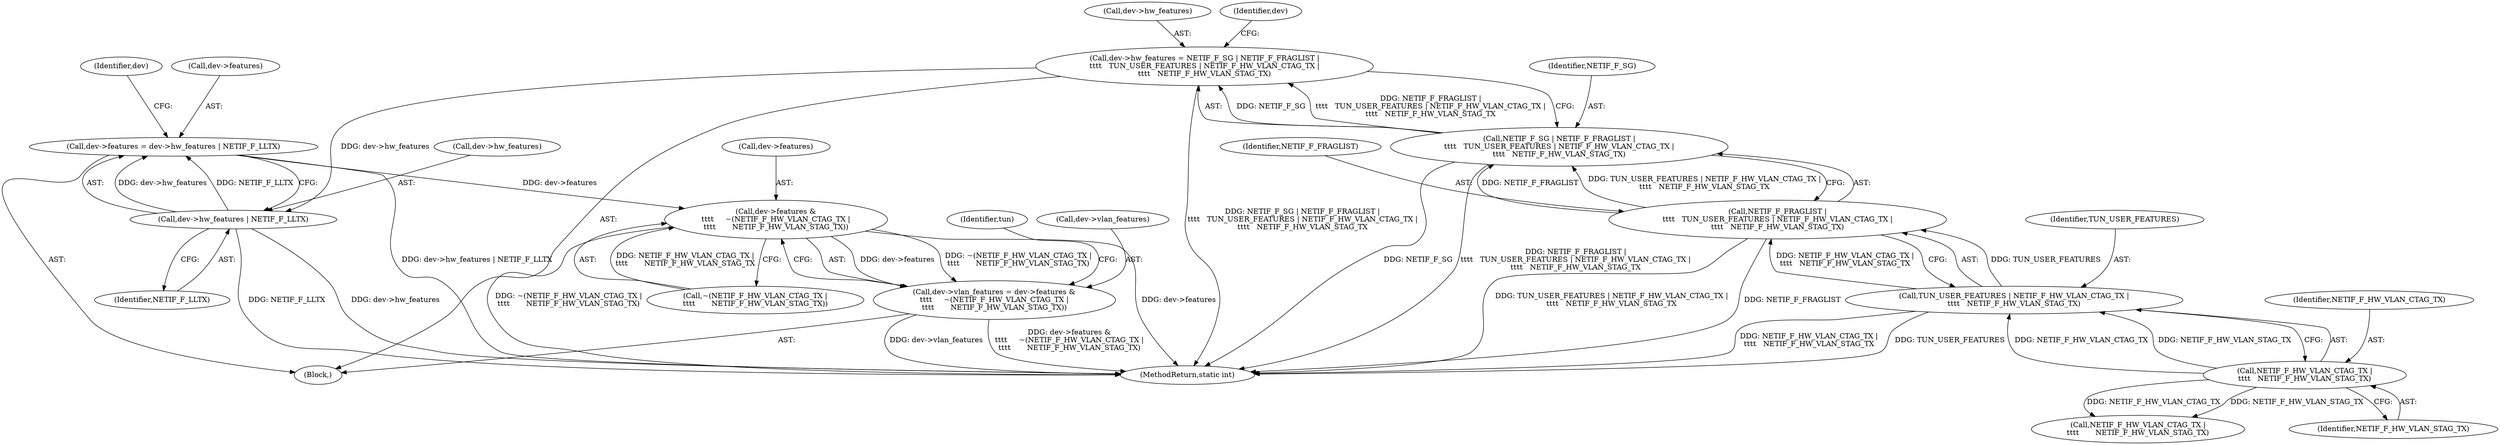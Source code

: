 digraph "0_linux_5c25f65fd1e42685f7ccd80e0621829c105785d9@pointer" {
"1000484" [label="(Call,dev->features = dev->hw_features | NETIF_F_LLTX)"];
"1000488" [label="(Call,dev->hw_features | NETIF_F_LLTX)"];
"1000471" [label="(Call,dev->hw_features = NETIF_F_SG | NETIF_F_FRAGLIST |\n\t\t\t\t   TUN_USER_FEATURES | NETIF_F_HW_VLAN_CTAG_TX |\n\t\t\t\t   NETIF_F_HW_VLAN_STAG_TX)"];
"1000475" [label="(Call,NETIF_F_SG | NETIF_F_FRAGLIST |\n\t\t\t\t   TUN_USER_FEATURES | NETIF_F_HW_VLAN_CTAG_TX |\n\t\t\t\t   NETIF_F_HW_VLAN_STAG_TX)"];
"1000477" [label="(Call,NETIF_F_FRAGLIST |\n\t\t\t\t   TUN_USER_FEATURES | NETIF_F_HW_VLAN_CTAG_TX |\n\t\t\t\t   NETIF_F_HW_VLAN_STAG_TX)"];
"1000479" [label="(Call,TUN_USER_FEATURES | NETIF_F_HW_VLAN_CTAG_TX |\n\t\t\t\t   NETIF_F_HW_VLAN_STAG_TX)"];
"1000481" [label="(Call,NETIF_F_HW_VLAN_CTAG_TX |\n\t\t\t\t   NETIF_F_HW_VLAN_STAG_TX)"];
"1000497" [label="(Call,dev->features &\n\t\t\t\t     ~(NETIF_F_HW_VLAN_CTAG_TX |\n\t\t\t\t       NETIF_F_HW_VLAN_STAG_TX))"];
"1000493" [label="(Call,dev->vlan_features = dev->features &\n\t\t\t\t     ~(NETIF_F_HW_VLAN_CTAG_TX |\n\t\t\t\t       NETIF_F_HW_VLAN_STAG_TX))"];
"1000596" [label="(MethodReturn,static int)"];
"1000489" [label="(Call,dev->hw_features)"];
"1000508" [label="(Identifier,tun)"];
"1000495" [label="(Identifier,dev)"];
"1000472" [label="(Call,dev->hw_features)"];
"1000486" [label="(Identifier,dev)"];
"1000492" [label="(Identifier,NETIF_F_LLTX)"];
"1000258" [label="(Block,)"];
"1000498" [label="(Call,dev->features)"];
"1000485" [label="(Call,dev->features)"];
"1000494" [label="(Call,dev->vlan_features)"];
"1000476" [label="(Identifier,NETIF_F_SG)"];
"1000497" [label="(Call,dev->features &\n\t\t\t\t     ~(NETIF_F_HW_VLAN_CTAG_TX |\n\t\t\t\t       NETIF_F_HW_VLAN_STAG_TX))"];
"1000480" [label="(Identifier,TUN_USER_FEATURES)"];
"1000502" [label="(Call,NETIF_F_HW_VLAN_CTAG_TX |\n\t\t\t\t       NETIF_F_HW_VLAN_STAG_TX)"];
"1000478" [label="(Identifier,NETIF_F_FRAGLIST)"];
"1000477" [label="(Call,NETIF_F_FRAGLIST |\n\t\t\t\t   TUN_USER_FEATURES | NETIF_F_HW_VLAN_CTAG_TX |\n\t\t\t\t   NETIF_F_HW_VLAN_STAG_TX)"];
"1000481" [label="(Call,NETIF_F_HW_VLAN_CTAG_TX |\n\t\t\t\t   NETIF_F_HW_VLAN_STAG_TX)"];
"1000501" [label="(Call,~(NETIF_F_HW_VLAN_CTAG_TX |\n\t\t\t\t       NETIF_F_HW_VLAN_STAG_TX))"];
"1000471" [label="(Call,dev->hw_features = NETIF_F_SG | NETIF_F_FRAGLIST |\n\t\t\t\t   TUN_USER_FEATURES | NETIF_F_HW_VLAN_CTAG_TX |\n\t\t\t\t   NETIF_F_HW_VLAN_STAG_TX)"];
"1000488" [label="(Call,dev->hw_features | NETIF_F_LLTX)"];
"1000475" [label="(Call,NETIF_F_SG | NETIF_F_FRAGLIST |\n\t\t\t\t   TUN_USER_FEATURES | NETIF_F_HW_VLAN_CTAG_TX |\n\t\t\t\t   NETIF_F_HW_VLAN_STAG_TX)"];
"1000482" [label="(Identifier,NETIF_F_HW_VLAN_CTAG_TX)"];
"1000479" [label="(Call,TUN_USER_FEATURES | NETIF_F_HW_VLAN_CTAG_TX |\n\t\t\t\t   NETIF_F_HW_VLAN_STAG_TX)"];
"1000484" [label="(Call,dev->features = dev->hw_features | NETIF_F_LLTX)"];
"1000493" [label="(Call,dev->vlan_features = dev->features &\n\t\t\t\t     ~(NETIF_F_HW_VLAN_CTAG_TX |\n\t\t\t\t       NETIF_F_HW_VLAN_STAG_TX))"];
"1000483" [label="(Identifier,NETIF_F_HW_VLAN_STAG_TX)"];
"1000484" -> "1000258"  [label="AST: "];
"1000484" -> "1000488"  [label="CFG: "];
"1000485" -> "1000484"  [label="AST: "];
"1000488" -> "1000484"  [label="AST: "];
"1000495" -> "1000484"  [label="CFG: "];
"1000484" -> "1000596"  [label="DDG: dev->hw_features | NETIF_F_LLTX"];
"1000488" -> "1000484"  [label="DDG: dev->hw_features"];
"1000488" -> "1000484"  [label="DDG: NETIF_F_LLTX"];
"1000484" -> "1000497"  [label="DDG: dev->features"];
"1000488" -> "1000492"  [label="CFG: "];
"1000489" -> "1000488"  [label="AST: "];
"1000492" -> "1000488"  [label="AST: "];
"1000488" -> "1000596"  [label="DDG: dev->hw_features"];
"1000488" -> "1000596"  [label="DDG: NETIF_F_LLTX"];
"1000471" -> "1000488"  [label="DDG: dev->hw_features"];
"1000471" -> "1000258"  [label="AST: "];
"1000471" -> "1000475"  [label="CFG: "];
"1000472" -> "1000471"  [label="AST: "];
"1000475" -> "1000471"  [label="AST: "];
"1000486" -> "1000471"  [label="CFG: "];
"1000471" -> "1000596"  [label="DDG: NETIF_F_SG | NETIF_F_FRAGLIST |\n\t\t\t\t   TUN_USER_FEATURES | NETIF_F_HW_VLAN_CTAG_TX |\n\t\t\t\t   NETIF_F_HW_VLAN_STAG_TX"];
"1000475" -> "1000471"  [label="DDG: NETIF_F_SG"];
"1000475" -> "1000471"  [label="DDG: NETIF_F_FRAGLIST |\n\t\t\t\t   TUN_USER_FEATURES | NETIF_F_HW_VLAN_CTAG_TX |\n\t\t\t\t   NETIF_F_HW_VLAN_STAG_TX"];
"1000475" -> "1000477"  [label="CFG: "];
"1000476" -> "1000475"  [label="AST: "];
"1000477" -> "1000475"  [label="AST: "];
"1000475" -> "1000596"  [label="DDG: NETIF_F_SG"];
"1000475" -> "1000596"  [label="DDG: NETIF_F_FRAGLIST |\n\t\t\t\t   TUN_USER_FEATURES | NETIF_F_HW_VLAN_CTAG_TX |\n\t\t\t\t   NETIF_F_HW_VLAN_STAG_TX"];
"1000477" -> "1000475"  [label="DDG: NETIF_F_FRAGLIST"];
"1000477" -> "1000475"  [label="DDG: TUN_USER_FEATURES | NETIF_F_HW_VLAN_CTAG_TX |\n\t\t\t\t   NETIF_F_HW_VLAN_STAG_TX"];
"1000477" -> "1000479"  [label="CFG: "];
"1000478" -> "1000477"  [label="AST: "];
"1000479" -> "1000477"  [label="AST: "];
"1000477" -> "1000596"  [label="DDG: TUN_USER_FEATURES | NETIF_F_HW_VLAN_CTAG_TX |\n\t\t\t\t   NETIF_F_HW_VLAN_STAG_TX"];
"1000477" -> "1000596"  [label="DDG: NETIF_F_FRAGLIST"];
"1000479" -> "1000477"  [label="DDG: TUN_USER_FEATURES"];
"1000479" -> "1000477"  [label="DDG: NETIF_F_HW_VLAN_CTAG_TX |\n\t\t\t\t   NETIF_F_HW_VLAN_STAG_TX"];
"1000479" -> "1000481"  [label="CFG: "];
"1000480" -> "1000479"  [label="AST: "];
"1000481" -> "1000479"  [label="AST: "];
"1000479" -> "1000596"  [label="DDG: TUN_USER_FEATURES"];
"1000479" -> "1000596"  [label="DDG: NETIF_F_HW_VLAN_CTAG_TX |\n\t\t\t\t   NETIF_F_HW_VLAN_STAG_TX"];
"1000481" -> "1000479"  [label="DDG: NETIF_F_HW_VLAN_CTAG_TX"];
"1000481" -> "1000479"  [label="DDG: NETIF_F_HW_VLAN_STAG_TX"];
"1000481" -> "1000483"  [label="CFG: "];
"1000482" -> "1000481"  [label="AST: "];
"1000483" -> "1000481"  [label="AST: "];
"1000481" -> "1000502"  [label="DDG: NETIF_F_HW_VLAN_CTAG_TX"];
"1000481" -> "1000502"  [label="DDG: NETIF_F_HW_VLAN_STAG_TX"];
"1000497" -> "1000493"  [label="AST: "];
"1000497" -> "1000501"  [label="CFG: "];
"1000498" -> "1000497"  [label="AST: "];
"1000501" -> "1000497"  [label="AST: "];
"1000493" -> "1000497"  [label="CFG: "];
"1000497" -> "1000596"  [label="DDG: dev->features"];
"1000497" -> "1000596"  [label="DDG: ~(NETIF_F_HW_VLAN_CTAG_TX |\n\t\t\t\t       NETIF_F_HW_VLAN_STAG_TX)"];
"1000497" -> "1000493"  [label="DDG: dev->features"];
"1000497" -> "1000493"  [label="DDG: ~(NETIF_F_HW_VLAN_CTAG_TX |\n\t\t\t\t       NETIF_F_HW_VLAN_STAG_TX)"];
"1000501" -> "1000497"  [label="DDG: NETIF_F_HW_VLAN_CTAG_TX |\n\t\t\t\t       NETIF_F_HW_VLAN_STAG_TX"];
"1000493" -> "1000258"  [label="AST: "];
"1000494" -> "1000493"  [label="AST: "];
"1000508" -> "1000493"  [label="CFG: "];
"1000493" -> "1000596"  [label="DDG: dev->vlan_features"];
"1000493" -> "1000596"  [label="DDG: dev->features &\n\t\t\t\t     ~(NETIF_F_HW_VLAN_CTAG_TX |\n\t\t\t\t       NETIF_F_HW_VLAN_STAG_TX)"];
}
